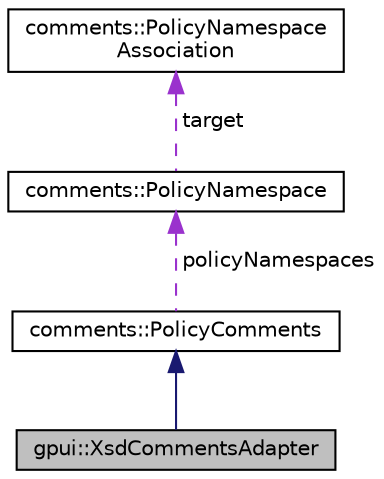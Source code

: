 digraph "gpui::XsdCommentsAdapter"
{
 // LATEX_PDF_SIZE
  edge [fontname="Helvetica",fontsize="10",labelfontname="Helvetica",labelfontsize="10"];
  node [fontname="Helvetica",fontsize="10",shape=record];
  Node1 [label="gpui::XsdCommentsAdapter",height=0.2,width=0.4,color="black", fillcolor="grey75", style="filled", fontcolor="black",tooltip=" "];
  Node2 -> Node1 [dir="back",color="midnightblue",fontsize="10",style="solid",fontname="Helvetica"];
  Node2 [label="comments::PolicyComments",height=0.2,width=0.4,color="black", fillcolor="white", style="filled",URL="$classcomments_1_1_policy_comments.html",tooltip="The PolicyComments class This outermost (document) element may not be contained by any other elements..."];
  Node3 -> Node2 [dir="back",color="darkorchid3",fontsize="10",style="dashed",label=" policyNamespaces" ,fontname="Helvetica"];
  Node3 [label="comments::PolicyNamespace",height=0.2,width=0.4,color="black", fillcolor="white", style="filled",URL="$classcomments_1_1_policy_namespace.html",tooltip="The PolicyNamespace class Root element for <using> elements."];
  Node4 -> Node3 [dir="back",color="darkorchid3",fontsize="10",style="dashed",label=" target" ,fontname="Helvetica"];
  Node4 [label="comments::PolicyNamespace\lAssociation",height=0.2,width=0.4,color="black", fillcolor="white", style="filled",URL="$classcomments_1_1_policy_namespace_association.html",tooltip="The PolicyNamespaceAssociation class A reference to a namespace used in the CMTX file."];
}
